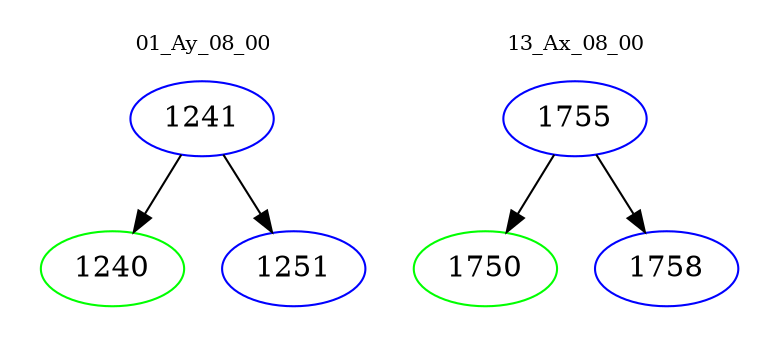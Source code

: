 digraph{
subgraph cluster_0 {
color = white
label = "01_Ay_08_00";
fontsize=10;
T0_1241 [label="1241", color="blue"]
T0_1241 -> T0_1240 [color="black"]
T0_1240 [label="1240", color="green"]
T0_1241 -> T0_1251 [color="black"]
T0_1251 [label="1251", color="blue"]
}
subgraph cluster_1 {
color = white
label = "13_Ax_08_00";
fontsize=10;
T1_1755 [label="1755", color="blue"]
T1_1755 -> T1_1750 [color="black"]
T1_1750 [label="1750", color="green"]
T1_1755 -> T1_1758 [color="black"]
T1_1758 [label="1758", color="blue"]
}
}

